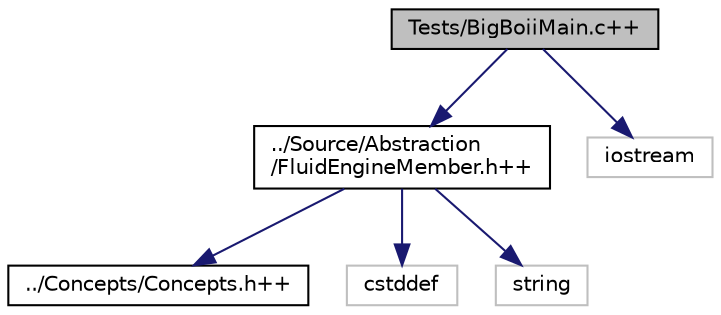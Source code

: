 digraph "Tests/BigBoiiMain.c++"
{
 // LATEX_PDF_SIZE
  edge [fontname="Helvetica",fontsize="10",labelfontname="Helvetica",labelfontsize="10"];
  node [fontname="Helvetica",fontsize="10",shape=record];
  Node1 [label="Tests/BigBoiiMain.c++",height=0.2,width=0.4,color="black", fillcolor="grey75", style="filled", fontcolor="black",tooltip=" "];
  Node1 -> Node2 [color="midnightblue",fontsize="10",style="solid"];
  Node2 [label="../Source/Abstraction\l/FluidEngineMember.h++",height=0.2,width=0.4,color="black", fillcolor="white", style="filled",URL="$FluidEngineMember_8h_09_09.html",tooltip="Defines FluidEngineMember."];
  Node2 -> Node3 [color="midnightblue",fontsize="10",style="solid"];
  Node3 [label="../Concepts/Concepts.h++",height=0.2,width=0.4,color="black", fillcolor="white", style="filled",URL="$Concepts_8h_09_09.html",tooltip="Defines the (global) concepts found in FluidEngine."];
  Node2 -> Node4 [color="midnightblue",fontsize="10",style="solid"];
  Node4 [label="cstddef",height=0.2,width=0.4,color="grey75", fillcolor="white", style="filled",tooltip=" "];
  Node2 -> Node5 [color="midnightblue",fontsize="10",style="solid"];
  Node5 [label="string",height=0.2,width=0.4,color="grey75", fillcolor="white", style="filled",tooltip=" "];
  Node1 -> Node6 [color="midnightblue",fontsize="10",style="solid"];
  Node6 [label="iostream",height=0.2,width=0.4,color="grey75", fillcolor="white", style="filled",tooltip=" "];
}
